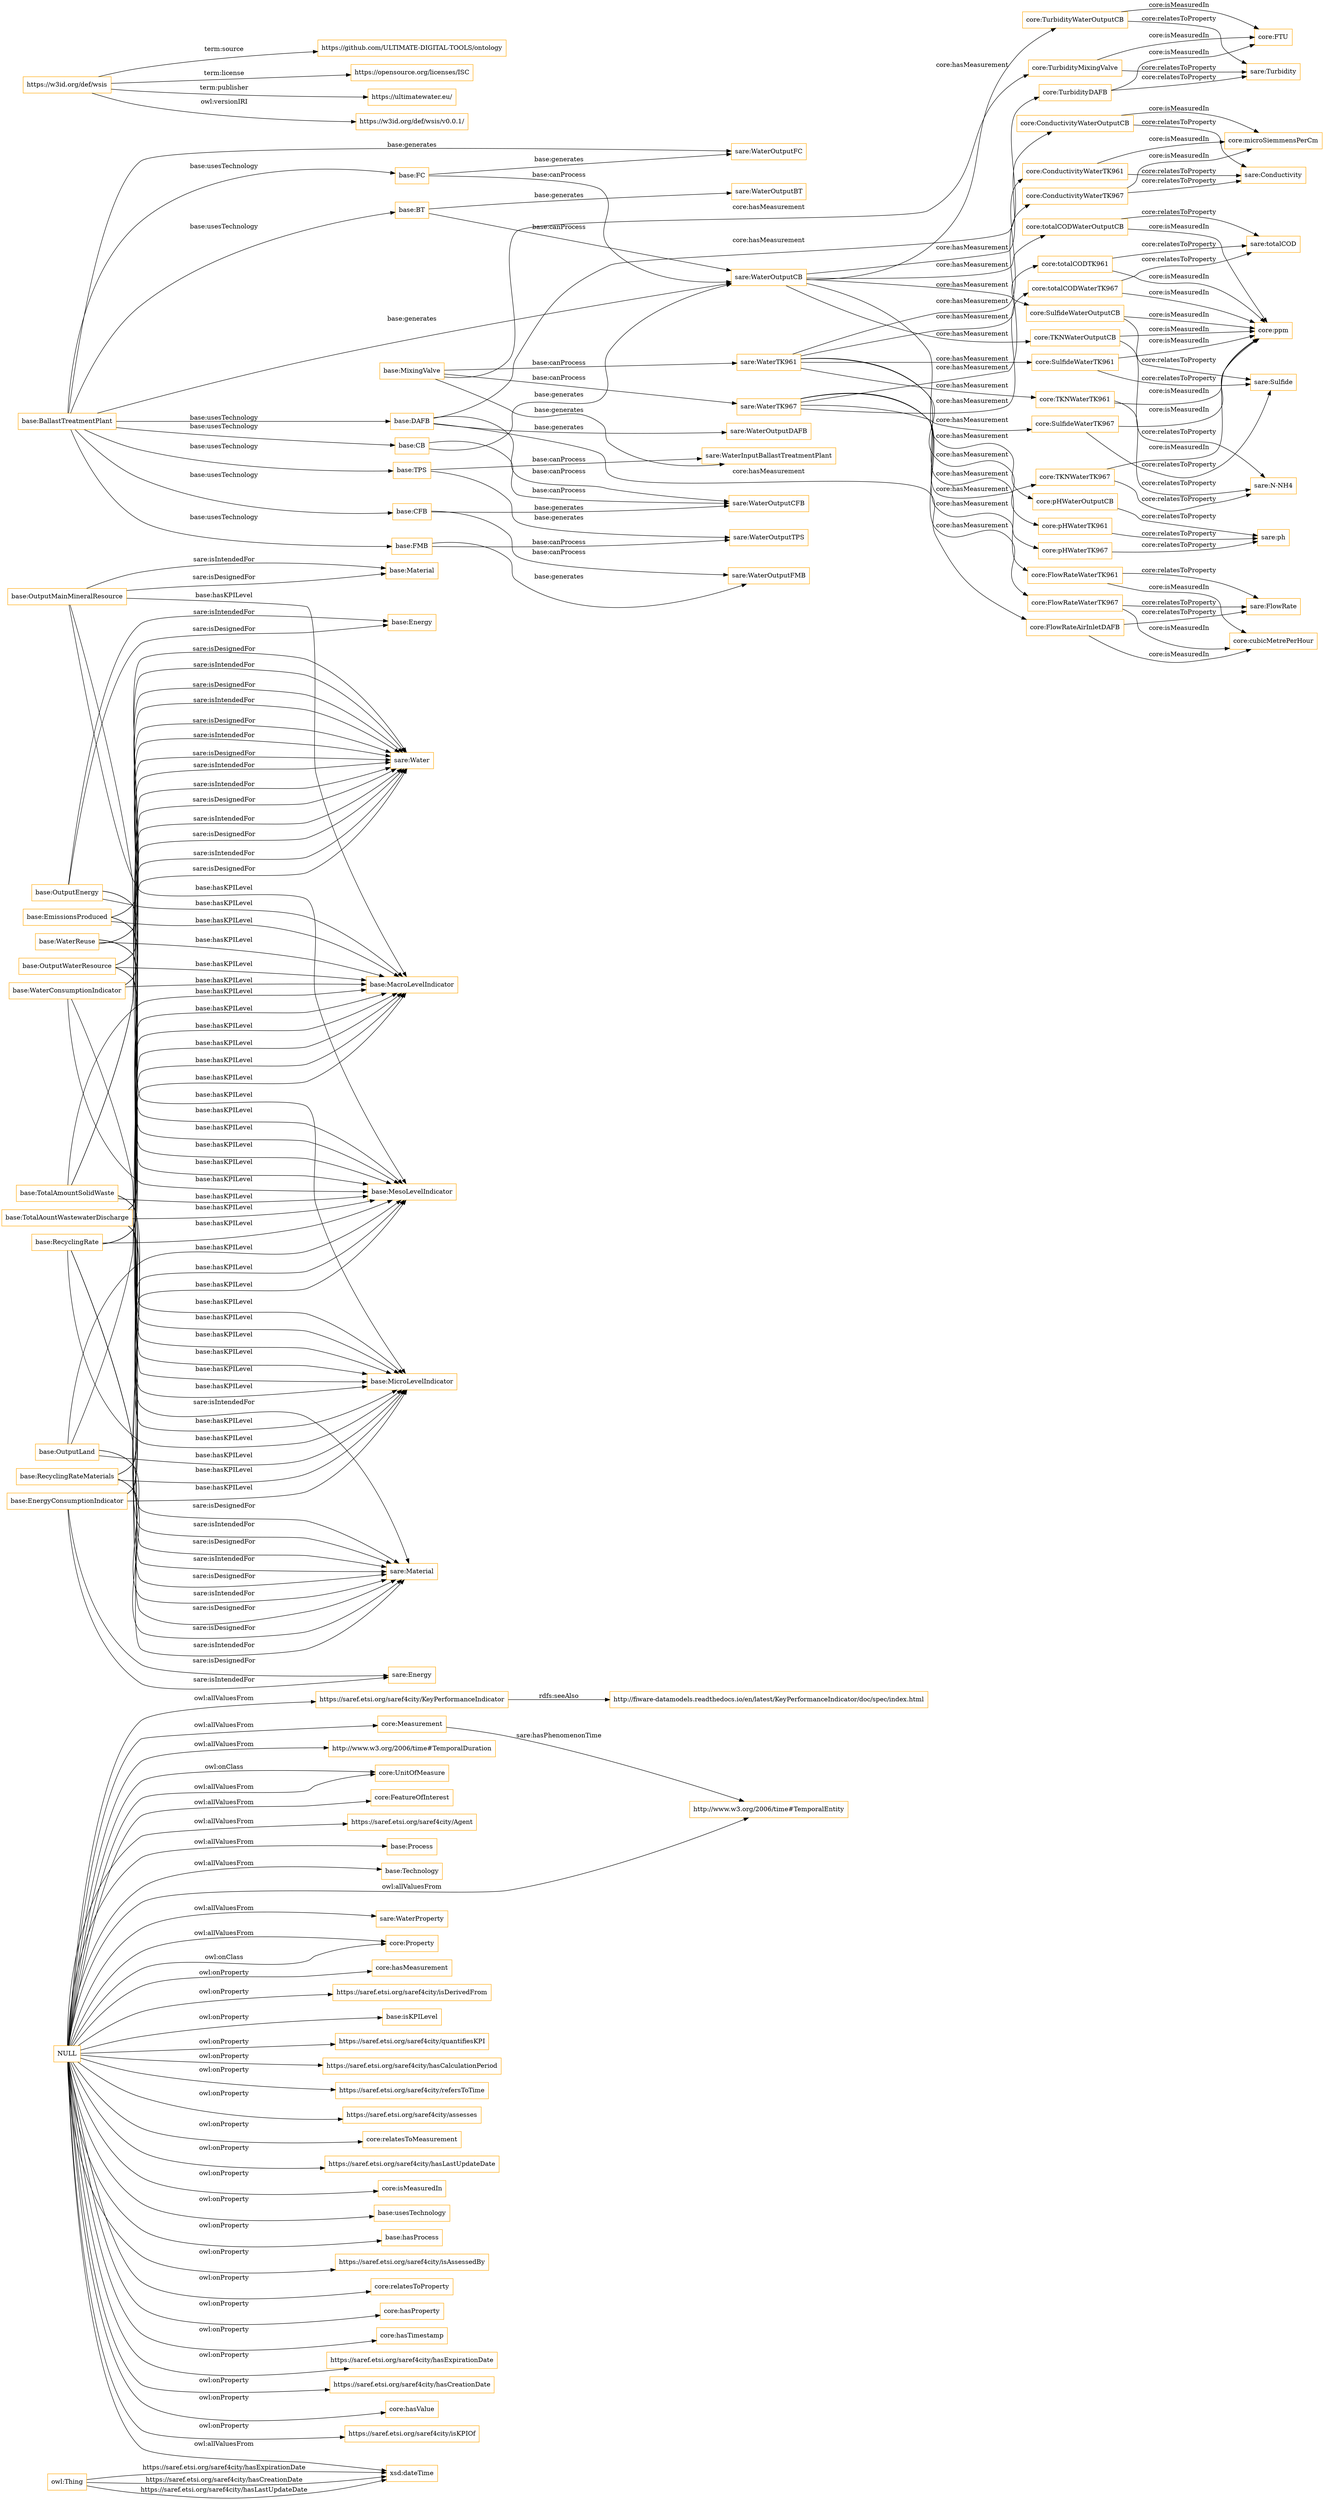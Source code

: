 digraph ar2dtool_diagram { 
rankdir=LR;
size="1501"
node [shape = rectangle, color="orange"]; "https://saref.etsi.org/saref4city/KeyPerformanceIndicator" "core:Measurement" "base:Material" "http://www.w3.org/2006/time#TemporalDuration" "core:UnitOfMeasure" "core:FeatureOfInterest" "https://saref.etsi.org/saref4city/Agent" "base:Energy" "base:MacroLevelIndicator" "base:Process" "base:Technology" "sare:Water" "http://www.w3.org/2006/time#TemporalEntity" "base:MesoLevelIndicator" "base:MicroLevelIndicator" "sare:WaterProperty" "core:Property" ; /*classes style*/
	"core:SulfideWaterTK961" -> "sare:Sulfide" [ label = "core:relatesToProperty" ];
	"core:SulfideWaterTK961" -> "core:ppm" [ label = "core:isMeasuredIn" ];
	"core:ConductivityWaterTK961" -> "sare:Conductivity" [ label = "core:relatesToProperty" ];
	"core:ConductivityWaterTK961" -> "core:microSiemmensPerCm" [ label = "core:isMeasuredIn" ];
	"base:CFB" -> "sare:WaterOutputCFB" [ label = "base:generates" ];
	"base:CFB" -> "sare:WaterOutputFMB" [ label = "base:canProcess" ];
	"base:FC" -> "sare:WaterOutputFC" [ label = "base:generates" ];
	"base:FC" -> "sare:WaterOutputCB" [ label = "base:canProcess" ];
	"core:TurbidityDAFB" -> "sare:Turbidity" [ label = "core:relatesToProperty" ];
	"core:TurbidityDAFB" -> "core:FTU" [ label = "core:isMeasuredIn" ];
	"https://w3id.org/def/wsis" -> "https://github.com/ULTIMATE-DIGITAL-TOOLS/ontology" [ label = "term:source" ];
	"https://w3id.org/def/wsis" -> "https://opensource.org/licenses/ISC" [ label = "term:license" ];
	"https://w3id.org/def/wsis" -> "https://ultimatewater.eu/" [ label = "term:publisher" ];
	"https://w3id.org/def/wsis" -> "https://w3id.org/def/wsis/v0.0.1/" [ label = "owl:versionIRI" ];
	"core:TKNWaterOutputCB" -> "sare:N-NH4" [ label = "core:relatesToProperty" ];
	"core:TKNWaterOutputCB" -> "core:ppm" [ label = "core:isMeasuredIn" ];
	"core:ConductivityWaterOutputCB" -> "sare:Conductivity" [ label = "core:relatesToProperty" ];
	"core:ConductivityWaterOutputCB" -> "core:microSiemmensPerCm" [ label = "core:isMeasuredIn" ];
	"sare:WaterOutputCB" -> "core:totalCODWaterOutputCB" [ label = "core:hasMeasurement" ];
	"sare:WaterOutputCB" -> "core:pHWaterOutputCB" [ label = "core:hasMeasurement" ];
	"sare:WaterOutputCB" -> "core:TurbidityWaterOutputCB" [ label = "core:hasMeasurement" ];
	"sare:WaterOutputCB" -> "core:TKNWaterOutputCB" [ label = "core:hasMeasurement" ];
	"sare:WaterOutputCB" -> "core:SulfideWaterOutputCB" [ label = "core:hasMeasurement" ];
	"sare:WaterOutputCB" -> "core:ConductivityWaterOutputCB" [ label = "core:hasMeasurement" ];
	"core:TurbidityMixingValve" -> "sare:Turbidity" [ label = "core:relatesToProperty" ];
	"core:TurbidityMixingValve" -> "core:FTU" [ label = "core:isMeasuredIn" ];
	"core:FlowRateAirInletDAFB" -> "sare:FlowRate" [ label = "core:relatesToProperty" ];
	"core:FlowRateAirInletDAFB" -> "core:cubicMetrePerHour" [ label = "core:isMeasuredIn" ];
	"core:TurbidityWaterOutputCB" -> "sare:Turbidity" [ label = "core:relatesToProperty" ];
	"core:TurbidityWaterOutputCB" -> "core:FTU" [ label = "core:isMeasuredIn" ];
	"core:totalCODWaterTK967" -> "sare:totalCOD" [ label = "core:relatesToProperty" ];
	"core:totalCODWaterTK967" -> "core:ppm" [ label = "core:isMeasuredIn" ];
	"core:TKNWaterTK967" -> "sare:N-NH4" [ label = "core:relatesToProperty" ];
	"core:TKNWaterTK967" -> "core:ppm" [ label = "core:isMeasuredIn" ];
	"core:totalCODWaterOutputCB" -> "sare:totalCOD" [ label = "core:relatesToProperty" ];
	"core:totalCODWaterOutputCB" -> "core:ppm" [ label = "core:isMeasuredIn" ];
	"base:BallastTreatmentPlant" -> "sare:WaterOutputFC" [ label = "base:generates" ];
	"base:BallastTreatmentPlant" -> "base:DAFB" [ label = "base:usesTechnology" ];
	"base:BallastTreatmentPlant" -> "base:BT" [ label = "base:usesTechnology" ];
	"base:BallastTreatmentPlant" -> "base:FC" [ label = "base:usesTechnology" ];
	"base:BallastTreatmentPlant" -> "base:TPS" [ label = "base:usesTechnology" ];
	"base:BallastTreatmentPlant" -> "base:CB" [ label = "base:usesTechnology" ];
	"base:BallastTreatmentPlant" -> "base:CFB" [ label = "base:usesTechnology" ];
	"base:BallastTreatmentPlant" -> "base:FMB" [ label = "base:usesTechnology" ];
	"base:BallastTreatmentPlant" -> "sare:WaterOutputCB" [ label = "base:generates" ];
	"base:OutputWaterResource" -> "base:MicroLevelIndicator" [ label = "base:hasKPILevel" ];
	"base:OutputWaterResource" -> "base:MesoLevelIndicator" [ label = "base:hasKPILevel" ];
	"base:OutputWaterResource" -> "base:MacroLevelIndicator" [ label = "base:hasKPILevel" ];
	"base:OutputWaterResource" -> "sare:Water" [ label = "sare:isIntendedFor" ];
	"base:OutputWaterResource" -> "sare:Water" [ label = "sare:isDesignedFor" ];
	"base:WaterConsumptionIndicator" -> "base:MicroLevelIndicator" [ label = "base:hasKPILevel" ];
	"base:WaterConsumptionIndicator" -> "base:MesoLevelIndicator" [ label = "base:hasKPILevel" ];
	"base:WaterConsumptionIndicator" -> "base:MacroLevelIndicator" [ label = "base:hasKPILevel" ];
	"base:WaterConsumptionIndicator" -> "sare:Water" [ label = "sare:isIntendedFor" ];
	"base:WaterConsumptionIndicator" -> "sare:Water" [ label = "sare:isDesignedFor" ];
	"base:OutputEnergy" -> "base:MicroLevelIndicator" [ label = "base:hasKPILevel" ];
	"base:OutputEnergy" -> "base:MesoLevelIndicator" [ label = "base:hasKPILevel" ];
	"base:OutputEnergy" -> "base:MacroLevelIndicator" [ label = "base:hasKPILevel" ];
	"base:OutputEnergy" -> "base:Energy" [ label = "sare:isIntendedFor" ];
	"base:OutputEnergy" -> "base:Energy" [ label = "sare:isDesignedFor" ];
	"core:TKNWaterTK961" -> "sare:N-NH4" [ label = "core:relatesToProperty" ];
	"core:TKNWaterTK961" -> "core:ppm" [ label = "core:isMeasuredIn" ];
	"core:SulfideWaterOutputCB" -> "sare:Sulfide" [ label = "core:relatesToProperty" ];
	"core:SulfideWaterOutputCB" -> "core:ppm" [ label = "core:isMeasuredIn" ];
	"base:EmissionsProduced" -> "base:MicroLevelIndicator" [ label = "base:hasKPILevel" ];
	"base:EmissionsProduced" -> "base:MesoLevelIndicator" [ label = "base:hasKPILevel" ];
	"base:EmissionsProduced" -> "base:MacroLevelIndicator" [ label = "base:hasKPILevel" ];
	"base:EmissionsProduced" -> "sare:Water" [ label = "sare:isIntendedFor" ];
	"base:EmissionsProduced" -> "sare:Water" [ label = "sare:isDesignedFor" ];
	"core:FlowRateWaterTK967" -> "sare:FlowRate" [ label = "core:relatesToProperty" ];
	"core:FlowRateWaterTK967" -> "core:cubicMetrePerHour" [ label = "core:isMeasuredIn" ];
	"core:totalCODTK961" -> "sare:totalCOD" [ label = "core:relatesToProperty" ];
	"core:totalCODTK961" -> "core:ppm" [ label = "core:isMeasuredIn" ];
	"NULL" -> "core:hasMeasurement" [ label = "owl:onProperty" ];
	"NULL" -> "core:FeatureOfInterest" [ label = "owl:allValuesFrom" ];
	"NULL" -> "https://saref.etsi.org/saref4city/isDerivedFrom" [ label = "owl:onProperty" ];
	"NULL" -> "https://saref.etsi.org/saref4city/Agent" [ label = "owl:allValuesFrom" ];
	"NULL" -> "base:isKPILevel" [ label = "owl:onProperty" ];
	"NULL" -> "https://saref.etsi.org/saref4city/quantifiesKPI" [ label = "owl:onProperty" ];
	"NULL" -> "https://saref.etsi.org/saref4city/hasCalculationPeriod" [ label = "owl:onProperty" ];
	"NULL" -> "https://saref.etsi.org/saref4city/refersToTime" [ label = "owl:onProperty" ];
	"NULL" -> "https://saref.etsi.org/saref4city/assesses" [ label = "owl:onProperty" ];
	"NULL" -> "core:relatesToMeasurement" [ label = "owl:onProperty" ];
	"NULL" -> "https://saref.etsi.org/saref4city/hasLastUpdateDate" [ label = "owl:onProperty" ];
	"NULL" -> "base:Technology" [ label = "owl:allValuesFrom" ];
	"NULL" -> "core:isMeasuredIn" [ label = "owl:onProperty" ];
	"NULL" -> "https://saref.etsi.org/saref4city/KeyPerformanceIndicator" [ label = "owl:allValuesFrom" ];
	"NULL" -> "xsd:dateTime" [ label = "owl:allValuesFrom" ];
	"NULL" -> "core:Property" [ label = "owl:allValuesFrom" ];
	"NULL" -> "core:UnitOfMeasure" [ label = "owl:onClass" ];
	"NULL" -> "core:Property" [ label = "owl:onClass" ];
	"NULL" -> "base:usesTechnology" [ label = "owl:onProperty" ];
	"NULL" -> "base:Process" [ label = "owl:allValuesFrom" ];
	"NULL" -> "base:hasProcess" [ label = "owl:onProperty" ];
	"NULL" -> "https://saref.etsi.org/saref4city/isAssessedBy" [ label = "owl:onProperty" ];
	"NULL" -> "core:relatesToProperty" [ label = "owl:onProperty" ];
	"NULL" -> "core:hasProperty" [ label = "owl:onProperty" ];
	"NULL" -> "core:hasTimestamp" [ label = "owl:onProperty" ];
	"NULL" -> "http://www.w3.org/2006/time#TemporalEntity" [ label = "owl:allValuesFrom" ];
	"NULL" -> "https://saref.etsi.org/saref4city/hasExpirationDate" [ label = "owl:onProperty" ];
	"NULL" -> "https://saref.etsi.org/saref4city/hasCreationDate" [ label = "owl:onProperty" ];
	"NULL" -> "core:UnitOfMeasure" [ label = "owl:allValuesFrom" ];
	"NULL" -> "core:hasValue" [ label = "owl:onProperty" ];
	"NULL" -> "sare:WaterProperty" [ label = "owl:allValuesFrom" ];
	"NULL" -> "https://saref.etsi.org/saref4city/isKPIOf" [ label = "owl:onProperty" ];
	"NULL" -> "http://www.w3.org/2006/time#TemporalDuration" [ label = "owl:allValuesFrom" ];
	"NULL" -> "core:Measurement" [ label = "owl:allValuesFrom" ];
	"core:FlowRateWaterTK961" -> "sare:FlowRate" [ label = "core:relatesToProperty" ];
	"core:FlowRateWaterTK961" -> "core:cubicMetrePerHour" [ label = "core:isMeasuredIn" ];
	"base:OutputMainMineralResource" -> "base:MicroLevelIndicator" [ label = "base:hasKPILevel" ];
	"base:OutputMainMineralResource" -> "base:MesoLevelIndicator" [ label = "base:hasKPILevel" ];
	"base:OutputMainMineralResource" -> "base:MacroLevelIndicator" [ label = "base:hasKPILevel" ];
	"base:OutputMainMineralResource" -> "base:Material" [ label = "sare:isIntendedFor" ];
	"base:OutputMainMineralResource" -> "base:Material" [ label = "sare:isDesignedFor" ];
	"base:CB" -> "sare:WaterOutputCB" [ label = "base:generates" ];
	"base:CB" -> "sare:WaterOutputCFB" [ label = "base:canProcess" ];
	"https://saref.etsi.org/saref4city/KeyPerformanceIndicator" -> "http://fiware-datamodels.readthedocs.io/en/latest/KeyPerformanceIndicator/doc/spec/index.html" [ label = "rdfs:seeAlso" ];
	"core:pHWaterOutputCB" -> "sare:ph" [ label = "core:relatesToProperty" ];
	"base:DAFB" -> "sare:WaterOutputDAFB" [ label = "base:generates" ];
	"base:DAFB" -> "sare:WaterOutputCFB" [ label = "base:canProcess" ];
	"base:DAFB" -> "core:TurbidityDAFB" [ label = "core:hasMeasurement" ];
	"base:DAFB" -> "core:FlowRateAirInletDAFB" [ label = "core:hasMeasurement" ];
	"base:TotalAmountSolidWaste" -> "base:MicroLevelIndicator" [ label = "base:hasKPILevel" ];
	"base:TotalAmountSolidWaste" -> "base:MesoLevelIndicator" [ label = "base:hasKPILevel" ];
	"base:TotalAmountSolidWaste" -> "sare:Water" [ label = "sare:isDesignedFor" ];
	"base:TotalAmountSolidWaste" -> "sare:Water" [ label = "sare:isIntendedFor" ];
	"base:TotalAmountSolidWaste" -> "base:MacroLevelIndicator" [ label = "base:hasKPILevel" ];
	"base:TotalAmountSolidWaste" -> "sare:Material" [ label = "sare:isIntendedFor" ];
	"base:TotalAmountSolidWaste" -> "sare:Material" [ label = "sare:isDesignedFor" ];
	"core:pHWaterTK967" -> "sare:ph" [ label = "core:relatesToProperty" ];
	"base:WaterReuse" -> "base:MicroLevelIndicator" [ label = "base:hasKPILevel" ];
	"base:WaterReuse" -> "base:MesoLevelIndicator" [ label = "base:hasKPILevel" ];
	"base:WaterReuse" -> "base:MacroLevelIndicator" [ label = "base:hasKPILevel" ];
	"base:WaterReuse" -> "sare:Water" [ label = "sare:isIntendedFor" ];
	"base:WaterReuse" -> "sare:Water" [ label = "sare:isDesignedFor" ];
	"sare:WaterTK967" -> "core:totalCODWaterTK967" [ label = "core:hasMeasurement" ];
	"sare:WaterTK967" -> "core:pHWaterTK967" [ label = "core:hasMeasurement" ];
	"sare:WaterTK967" -> "core:TKNWaterTK967" [ label = "core:hasMeasurement" ];
	"sare:WaterTK967" -> "core:SulfideWaterTK967" [ label = "core:hasMeasurement" ];
	"sare:WaterTK967" -> "core:FlowRateWaterTK967" [ label = "core:hasMeasurement" ];
	"sare:WaterTK967" -> "core:ConductivityWaterTK967" [ label = "core:hasMeasurement" ];
	"core:pHWaterTK961" -> "sare:ph" [ label = "core:relatesToProperty" ];
	"base:TotalAountWastewaterDischarge" -> "sare:Water" [ label = "sare:isDesignedFor" ];
	"base:TotalAountWastewaterDischarge" -> "sare:Water" [ label = "sare:isIntendedFor" ];
	"base:TotalAountWastewaterDischarge" -> "base:MacroLevelIndicator" [ label = "base:hasKPILevel" ];
	"base:TotalAountWastewaterDischarge" -> "sare:Material" [ label = "sare:isDesignedFor" ];
	"base:TotalAountWastewaterDischarge" -> "base:MicroLevelIndicator" [ label = "base:hasKPILevel" ];
	"base:TotalAountWastewaterDischarge" -> "base:MesoLevelIndicator" [ label = "base:hasKPILevel" ];
	"base:TotalAountWastewaterDischarge" -> "sare:Material" [ label = "sare:isIntendedFor" ];
	"base:FMB" -> "sare:WaterOutputFMB" [ label = "base:generates" ];
	"base:FMB" -> "sare:WaterOutputTPS" [ label = "base:canProcess" ];
	"sare:WaterTK961" -> "core:totalCODTK961" [ label = "core:hasMeasurement" ];
	"sare:WaterTK961" -> "core:pHWaterTK961" [ label = "core:hasMeasurement" ];
	"sare:WaterTK961" -> "core:TKNWaterTK961" [ label = "core:hasMeasurement" ];
	"sare:WaterTK961" -> "core:SulfideWaterTK961" [ label = "core:hasMeasurement" ];
	"sare:WaterTK961" -> "core:FlowRateWaterTK961" [ label = "core:hasMeasurement" ];
	"sare:WaterTK961" -> "core:ConductivityWaterTK961" [ label = "core:hasMeasurement" ];
	"base:OutputLand" -> "base:MicroLevelIndicator" [ label = "base:hasKPILevel" ];
	"base:OutputLand" -> "base:MesoLevelIndicator" [ label = "base:hasKPILevel" ];
	"base:OutputLand" -> "base:MacroLevelIndicator" [ label = "base:hasKPILevel" ];
	"base:OutputLand" -> "sare:Material" [ label = "sare:isIntendedFor" ];
	"base:OutputLand" -> "sare:Material" [ label = "sare:isDesignedFor" ];
	"base:BT" -> "sare:WaterOutputBT" [ label = "base:generates" ];
	"base:BT" -> "sare:WaterOutputCB" [ label = "base:canProcess" ];
	"base:EnergyConsumptionIndicator" -> "base:MicroLevelIndicator" [ label = "base:hasKPILevel" ];
	"base:EnergyConsumptionIndicator" -> "base:MesoLevelIndicator" [ label = "base:hasKPILevel" ];
	"base:EnergyConsumptionIndicator" -> "base:MacroLevelIndicator" [ label = "base:hasKPILevel" ];
	"base:EnergyConsumptionIndicator" -> "sare:Energy" [ label = "sare:isIntendedFor" ];
	"base:EnergyConsumptionIndicator" -> "sare:Energy" [ label = "sare:isDesignedFor" ];
	"base:TPS" -> "sare:WaterOutputTPS" [ label = "base:generates" ];
	"base:TPS" -> "sare:WaterInputBallastTreatmentPlant" [ label = "base:canProcess" ];
	"base:MixingValve" -> "sare:WaterInputBallastTreatmentPlant" [ label = "base:generates" ];
	"base:MixingValve" -> "sare:WaterTK967" [ label = "base:canProcess" ];
	"base:MixingValve" -> "sare:WaterTK961" [ label = "base:canProcess" ];
	"base:MixingValve" -> "core:TurbidityMixingValve" [ label = "core:hasMeasurement" ];
	"core:SulfideWaterTK967" -> "sare:Sulfide" [ label = "core:relatesToProperty" ];
	"core:SulfideWaterTK967" -> "core:ppm" [ label = "core:isMeasuredIn" ];
	"core:ConductivityWaterTK967" -> "sare:Conductivity" [ label = "core:relatesToProperty" ];
	"core:ConductivityWaterTK967" -> "core:microSiemmensPerCm" [ label = "core:isMeasuredIn" ];
	"base:RecyclingRate" -> "sare:Material" [ label = "sare:isIntendedFor" ];
	"base:RecyclingRate" -> "sare:Material" [ label = "sare:isDesignedFor" ];
	"base:RecyclingRate" -> "sare:Water" [ label = "sare:isDesignedFor" ];
	"base:RecyclingRate" -> "base:MacroLevelIndicator" [ label = "base:hasKPILevel" ];
	"base:RecyclingRate" -> "sare:Water" [ label = "sare:isIntendedFor" ];
	"base:RecyclingRate" -> "base:MesoLevelIndicator" [ label = "base:hasKPILevel" ];
	"base:RecyclingRate" -> "base:MicroLevelIndicator" [ label = "base:hasKPILevel" ];
	"base:RecyclingRateMaterials" -> "base:MicroLevelIndicator" [ label = "base:hasKPILevel" ];
	"base:RecyclingRateMaterials" -> "base:MesoLevelIndicator" [ label = "base:hasKPILevel" ];
	"base:RecyclingRateMaterials" -> "base:MacroLevelIndicator" [ label = "base:hasKPILevel" ];
	"base:RecyclingRateMaterials" -> "sare:Material" [ label = "sare:isIntendedFor" ];
	"base:RecyclingRateMaterials" -> "sare:Material" [ label = "sare:isDesignedFor" ];
	"owl:Thing" -> "xsd:dateTime" [ label = "https://saref.etsi.org/saref4city/hasExpirationDate" ];
	"owl:Thing" -> "xsd:dateTime" [ label = "https://saref.etsi.org/saref4city/hasCreationDate" ];
	"core:Measurement" -> "http://www.w3.org/2006/time#TemporalEntity" [ label = "sare:hasPhenomenonTime" ];
	"owl:Thing" -> "xsd:dateTime" [ label = "https://saref.etsi.org/saref4city/hasLastUpdateDate" ];

}

